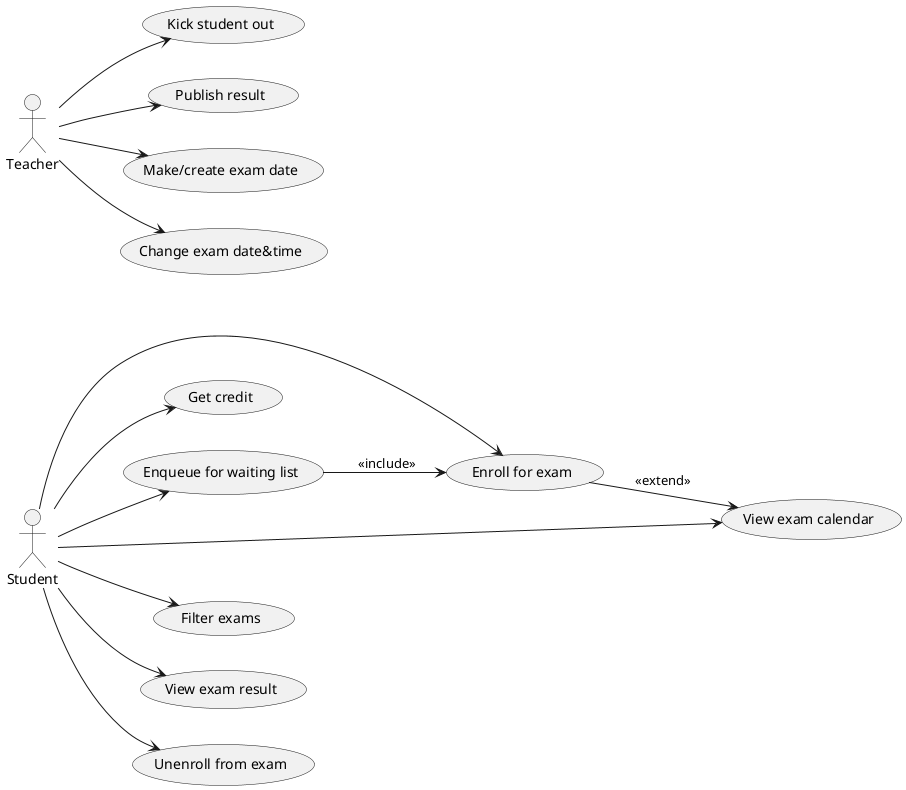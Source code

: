 @startuml UseCases
left to right direction
actor Student as s
actor Teacher as t
usecase "Enroll for exam" as SI
usecase "Get credit" as GC1
usecase "Enqueue for waiting list" as QWL1
usecase "View exam calendar" as VEC1
usecase "Filter exams" as FE1
usecase "View exam result" as VER1
usecase "Unenroll from exam" as SO1
usecase "Kick student out" as KSO1
usecase "Publish result" as PR
usecase "Make/create exam date" as MED
usecase "Change exam date&time" as CED
 
s --> GC1
s --> QWL1
s --> VEC1
s --> FE1
s --> VER1
s --> SO1
s --> SI

QWL1 --> SI : <<include>>
SI --> VEC1 : <<extend>>

t --> KSO1
t --> PR
t --> MED
t --> CED
@enduml
